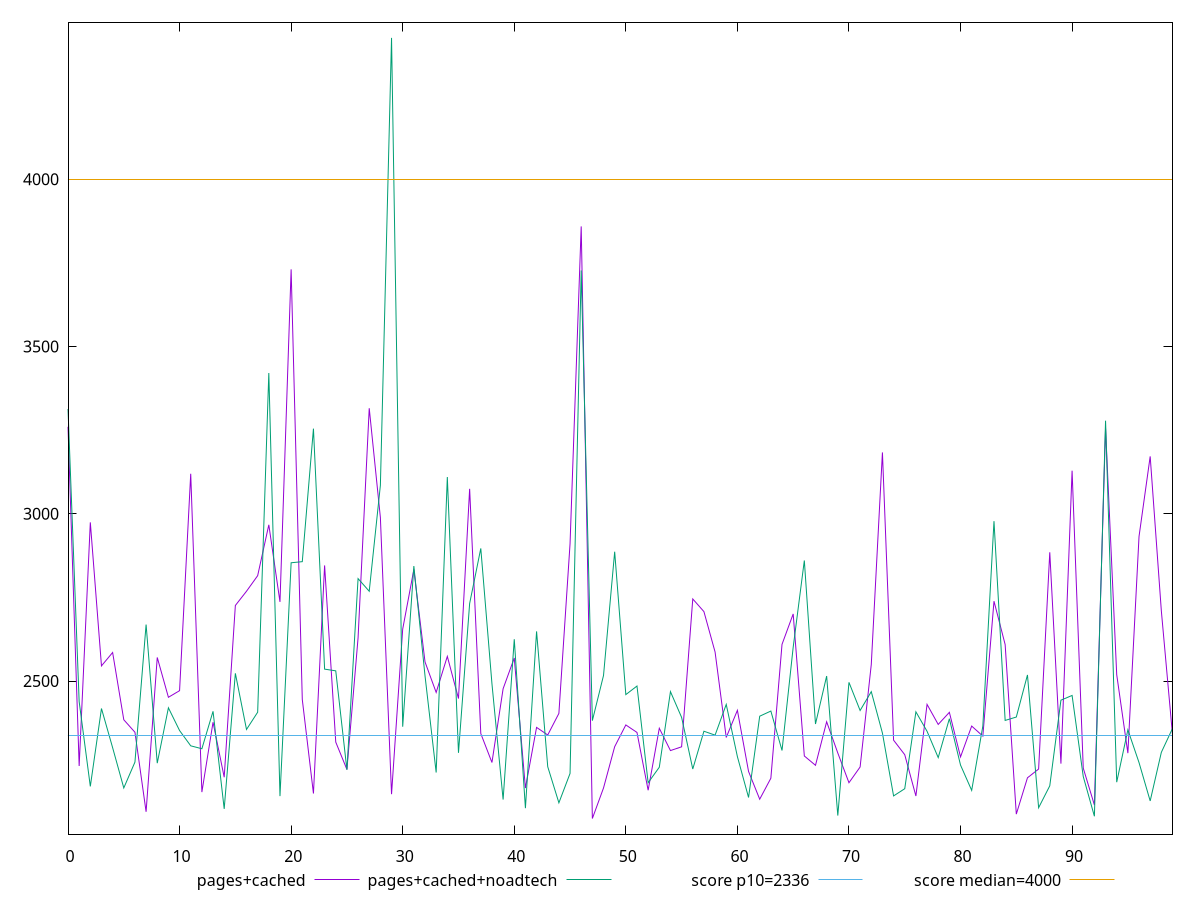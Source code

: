 reset

$pagesCached <<EOF
0 3260.0780000000004
1 2246.3585000000003
2 2974.4265
3 2545.5365
4 2585.5019999999995
5 2384.535
6 2347.102
7 2109.4745000000003
8 2570.7209999999995
9 2451.657
10 2471.47
11 3119.705
12 2168.2905
13 2377.1704999999997
14 2212.7205000000004
15 2726.048
16 2768.6555000000003
17 2815.1095000000005
18 2967.179
19 2736.749500000001
20 3730.5535000000004
21 2445.079
22 2164.0950000000003
23 2845.8140000000003
24 2317.688
25 2235.9745000000003
26 2629.263
27 3315.5654999999997
28 2988.884
29 2162.0434999999998
30 2655.393499999999
31 2833.5199999999995
32 2557.352
33 2466.1770000000006
34 2573.8965000000007
35 2447.934
36 3074.759
37 2343.2520000000004
38 2256.7720000000004
39 2477.155
40 2569.1645
41 2180.4959999999996
42 2361.6605000000004
43 2338.9894999999997
44 2403.5155
45 2910.4574999999995
46 3858.9609999999993
47 2089.3424999999997
48 2180.639
49 2303.9905
50 2369.0444999999995
51 2346.5280000000002
52 2173.8315
53 2359.048
54 2292.415000000001
55 2303.6989999999996
56 2745.5115000000005
57 2707.6995000000006
58 2586.996
59 2331.6310000000003
60 2412.7390000000005
61 2230.051
62 2147.0285
63 2209.7835000000005
64 2609.843
65 2700.818
66 2276.2455
67 2248.3959999999997
68 2378.5429999999997
69 2285.1115
70 2196.3305
71 2243.3555
72 2549.3755
73 3183.447
74 2323.5179999999996
75 2280.101
76 2156.615
77 2430.416
78 2370.5155
79 2406.7035000000005
80 2273.501
81 2365.669
82 2335.5795000000003
83 2738.9055
84 2609.267
85 2102.473
86 2211.065
87 2237.2945000000004
88 2884.932
89 2253.3765000000003
90 3128.8655
91 2239.929
92 2129.698
93 3255.082
94 2519.344
95 2284.776
96 2932.245000000001
97 3171.5795
98 2709.8615
99 2339.633
EOF

$pagesCachedNoadtech <<EOF
0 3313.34
1 2438.8464999999997
2 2185.2920000000004
3 2418.129
4 2301.0175
5 2180.7327999999998
6 2257.9579999999996
7 2669.0295000000006
8 2254.7915000000003
9 2420.1584999999995
10 2352.3049999999994
11 2306.6165
12 2297.9004999999997
13 2409.7615
14 2118.1678
15 2523.2615
16 2355.4795000000004
17 2407.0600000000004
18 3420.813
19 2156.285
20 2853.694
21 2856.991
22 3254.528
23 2535.8125
24 2530.6975
25 2235.0700000000006
26 2806.3230000000003
27 2768.5355000000004
28 3085.12
29 4422.305
30 2363.764
31 2843.8449999999993
32 2515.8985000000002
33 2226.817
34 3109.879999999999
35 2285.7165000000005
36 2731.8765000000008
37 2896.629999999999
38 2492.0875000000005
39 2145.9284999999995
40 2625.1040000000003
41 2120.32085
42 2648.5640000000008
43 2244.1475
44 2136.3199999999997
45 2224.1385
46 3727.4699999999993
47 2381.8345
48 2516.8975
49 2886.6435
50 2459.687000000001
51 2485.3049999999994
52 2196.3305
53 2242.617
54 2468.5969999999998
55 2391.5255000000006
56 2237.2560000000003
57 2350.2035
58 2338.518
59 2430.35
60 2274.3269999999998
61 2152.24375
62 2395.115
63 2410.5095
64 2292.6795
65 2601.0425
66 2860.5045
67 2371.841
68 2515.1435
69 2098.224
70 2496.3239999999996
71 2412.2110000000002
72 2468.5420000000004
73 2344.6435
74 2156.8828999999996
75 2178.4170000000004
76 2408.2235
77 2350.0240000000003
78 2271.4110000000005
79 2387.5845
80 2249.0975
81 2173.4342500000002
82 2365.5380000000005
83 2978.133
84 2382.495
85 2392.641
86 2518.4285000000004
87 2121.5965000000006
88 2187.0739999999996
89 2443.084
90 2457.1420000000003
91 2214.915
92 2096.06
93 3278.3900000000003
94 2197.9585
95 2354.4719999999998
96 2256.5085
97 2141.9245
98 2287.152
99 2358.3989999999994
EOF

set key outside below
set xrange [0:99]
set yrange [2042.6832499999998:4468.96425]
set trange [2042.6832499999998:4468.96425]
set terminal svg size 640, 520 enhanced background rgb 'white'
set output "report_00015_2021-02-09T16-11-33.973Z/first-meaningful-paint/comparison/line/1_vs_2.svg"

plot $pagesCached title "pages+cached" with line, \
     $pagesCachedNoadtech title "pages+cached+noadtech" with line, \
     2336 title "score p10=2336", \
     4000 title "score median=4000"

reset
